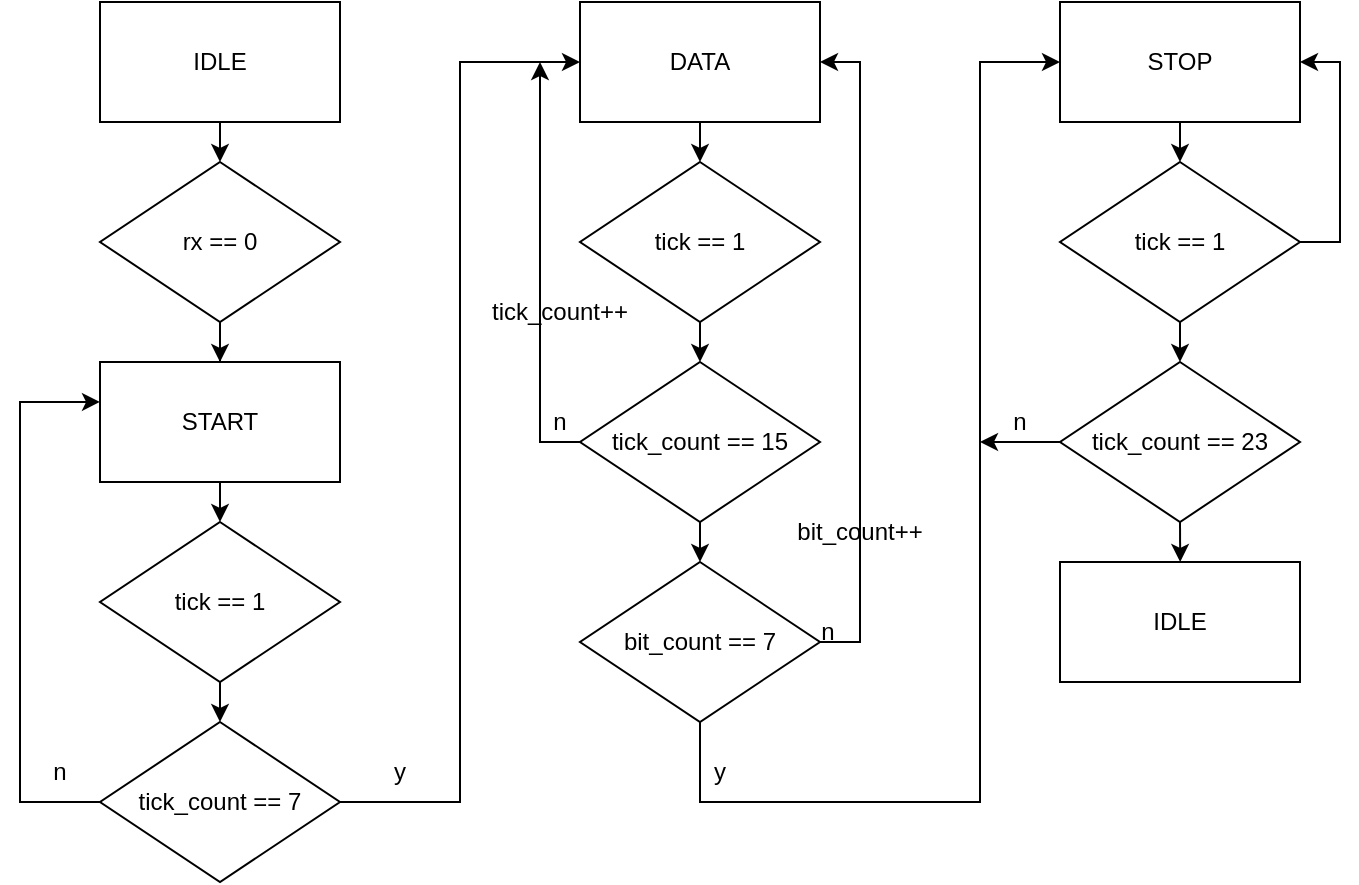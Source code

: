 <mxfile version="26.1.1">
  <diagram name="페이지-1" id="gwRaQ9T4LWKRDsWJ9TWn">
    <mxGraphModel dx="830" dy="453" grid="1" gridSize="10" guides="1" tooltips="1" connect="1" arrows="1" fold="1" page="1" pageScale="1" pageWidth="827" pageHeight="1169" math="0" shadow="0">
      <root>
        <mxCell id="0" />
        <mxCell id="1" parent="0" />
        <mxCell id="JCWeC_XJHGvj-H7VGImC-1" style="edgeStyle=orthogonalEdgeStyle;rounded=0;orthogonalLoop=1;jettySize=auto;html=1;exitX=0.5;exitY=1;exitDx=0;exitDy=0;entryX=0.5;entryY=0;entryDx=0;entryDy=0;" edge="1" parent="1" source="JCWeC_XJHGvj-H7VGImC-2" target="JCWeC_XJHGvj-H7VGImC-4">
          <mxGeometry relative="1" as="geometry" />
        </mxCell>
        <mxCell id="JCWeC_XJHGvj-H7VGImC-2" value="IDLE" style="rounded=0;whiteSpace=wrap;html=1;" vertex="1" parent="1">
          <mxGeometry x="80" y="80" width="120" height="60" as="geometry" />
        </mxCell>
        <mxCell id="JCWeC_XJHGvj-H7VGImC-3" style="edgeStyle=orthogonalEdgeStyle;rounded=0;orthogonalLoop=1;jettySize=auto;html=1;entryX=0.5;entryY=0;entryDx=0;entryDy=0;" edge="1" parent="1" source="JCWeC_XJHGvj-H7VGImC-4" target="JCWeC_XJHGvj-H7VGImC-6">
          <mxGeometry relative="1" as="geometry" />
        </mxCell>
        <mxCell id="JCWeC_XJHGvj-H7VGImC-4" value="rx == 0" style="rhombus;whiteSpace=wrap;html=1;" vertex="1" parent="1">
          <mxGeometry x="80" y="160" width="120" height="80" as="geometry" />
        </mxCell>
        <mxCell id="JCWeC_XJHGvj-H7VGImC-5" style="edgeStyle=orthogonalEdgeStyle;rounded=0;orthogonalLoop=1;jettySize=auto;html=1;exitX=0.5;exitY=1;exitDx=0;exitDy=0;entryX=0.5;entryY=0;entryDx=0;entryDy=0;" edge="1" parent="1" source="JCWeC_XJHGvj-H7VGImC-6" target="JCWeC_XJHGvj-H7VGImC-8">
          <mxGeometry relative="1" as="geometry" />
        </mxCell>
        <mxCell id="JCWeC_XJHGvj-H7VGImC-6" value="START" style="rounded=0;whiteSpace=wrap;html=1;" vertex="1" parent="1">
          <mxGeometry x="80" y="260" width="120" height="60" as="geometry" />
        </mxCell>
        <mxCell id="JCWeC_XJHGvj-H7VGImC-7" style="edgeStyle=orthogonalEdgeStyle;rounded=0;orthogonalLoop=1;jettySize=auto;html=1;exitX=0.5;exitY=1;exitDx=0;exitDy=0;entryX=0.5;entryY=0;entryDx=0;entryDy=0;" edge="1" parent="1" source="JCWeC_XJHGvj-H7VGImC-8" target="JCWeC_XJHGvj-H7VGImC-11">
          <mxGeometry relative="1" as="geometry" />
        </mxCell>
        <mxCell id="JCWeC_XJHGvj-H7VGImC-8" value="tick == 1" style="rhombus;whiteSpace=wrap;html=1;" vertex="1" parent="1">
          <mxGeometry x="80" y="340" width="120" height="80" as="geometry" />
        </mxCell>
        <mxCell id="JCWeC_XJHGvj-H7VGImC-9" style="edgeStyle=orthogonalEdgeStyle;rounded=0;orthogonalLoop=1;jettySize=auto;html=1;exitX=0;exitY=0.5;exitDx=0;exitDy=0;entryX=0;entryY=0.333;entryDx=0;entryDy=0;entryPerimeter=0;" edge="1" parent="1" source="JCWeC_XJHGvj-H7VGImC-11" target="JCWeC_XJHGvj-H7VGImC-6">
          <mxGeometry relative="1" as="geometry">
            <mxPoint x="60" y="280" as="targetPoint" />
            <Array as="points">
              <mxPoint x="40" y="480" />
              <mxPoint x="40" y="280" />
            </Array>
          </mxGeometry>
        </mxCell>
        <mxCell id="JCWeC_XJHGvj-H7VGImC-10" style="edgeStyle=orthogonalEdgeStyle;rounded=0;orthogonalLoop=1;jettySize=auto;html=1;exitX=1;exitY=0.5;exitDx=0;exitDy=0;entryX=0;entryY=0.5;entryDx=0;entryDy=0;" edge="1" parent="1" source="JCWeC_XJHGvj-H7VGImC-11" target="JCWeC_XJHGvj-H7VGImC-12">
          <mxGeometry relative="1" as="geometry" />
        </mxCell>
        <mxCell id="JCWeC_XJHGvj-H7VGImC-11" value="tick_count == 7" style="rhombus;whiteSpace=wrap;html=1;" vertex="1" parent="1">
          <mxGeometry x="80" y="440" width="120" height="80" as="geometry" />
        </mxCell>
        <mxCell id="JCWeC_XJHGvj-H7VGImC-12" value="DATA" style="rounded=0;whiteSpace=wrap;html=1;" vertex="1" parent="1">
          <mxGeometry x="320" y="80" width="120" height="60" as="geometry" />
        </mxCell>
        <mxCell id="JCWeC_XJHGvj-H7VGImC-13" value="n" style="text;html=1;align=center;verticalAlign=middle;whiteSpace=wrap;rounded=0;" vertex="1" parent="1">
          <mxGeometry x="30" y="450" width="60" height="30" as="geometry" />
        </mxCell>
        <mxCell id="JCWeC_XJHGvj-H7VGImC-14" style="edgeStyle=orthogonalEdgeStyle;rounded=0;orthogonalLoop=1;jettySize=auto;html=1;exitX=0.5;exitY=1;exitDx=0;exitDy=0;entryX=0.5;entryY=0;entryDx=0;entryDy=0;" edge="1" parent="1" target="JCWeC_XJHGvj-H7VGImC-16">
          <mxGeometry relative="1" as="geometry">
            <mxPoint x="380" y="140" as="sourcePoint" />
          </mxGeometry>
        </mxCell>
        <mxCell id="JCWeC_XJHGvj-H7VGImC-15" style="edgeStyle=orthogonalEdgeStyle;rounded=0;orthogonalLoop=1;jettySize=auto;html=1;exitX=0.5;exitY=1;exitDx=0;exitDy=0;entryX=0.5;entryY=0;entryDx=0;entryDy=0;" edge="1" parent="1" source="JCWeC_XJHGvj-H7VGImC-16" target="JCWeC_XJHGvj-H7VGImC-19">
          <mxGeometry relative="1" as="geometry" />
        </mxCell>
        <mxCell id="JCWeC_XJHGvj-H7VGImC-16" value="tick == 1" style="rhombus;whiteSpace=wrap;html=1;" vertex="1" parent="1">
          <mxGeometry x="320" y="160" width="120" height="80" as="geometry" />
        </mxCell>
        <mxCell id="JCWeC_XJHGvj-H7VGImC-17" style="edgeStyle=orthogonalEdgeStyle;rounded=0;orthogonalLoop=1;jettySize=auto;html=1;exitX=0;exitY=0.5;exitDx=0;exitDy=0;" edge="1" parent="1" source="JCWeC_XJHGvj-H7VGImC-19">
          <mxGeometry relative="1" as="geometry">
            <mxPoint x="300" y="110" as="targetPoint" />
          </mxGeometry>
        </mxCell>
        <mxCell id="JCWeC_XJHGvj-H7VGImC-18" style="edgeStyle=orthogonalEdgeStyle;rounded=0;orthogonalLoop=1;jettySize=auto;html=1;exitX=0.5;exitY=1;exitDx=0;exitDy=0;entryX=0.5;entryY=0;entryDx=0;entryDy=0;" edge="1" parent="1" source="JCWeC_XJHGvj-H7VGImC-19" target="JCWeC_XJHGvj-H7VGImC-22">
          <mxGeometry relative="1" as="geometry" />
        </mxCell>
        <mxCell id="JCWeC_XJHGvj-H7VGImC-19" value="tick_count == 15" style="rhombus;whiteSpace=wrap;html=1;" vertex="1" parent="1">
          <mxGeometry x="320" y="260" width="120" height="80" as="geometry" />
        </mxCell>
        <mxCell id="JCWeC_XJHGvj-H7VGImC-20" value="n" style="text;html=1;align=center;verticalAlign=middle;whiteSpace=wrap;rounded=0;" vertex="1" parent="1">
          <mxGeometry x="280" y="275" width="60" height="30" as="geometry" />
        </mxCell>
        <mxCell id="JCWeC_XJHGvj-H7VGImC-21" style="edgeStyle=orthogonalEdgeStyle;rounded=0;orthogonalLoop=1;jettySize=auto;html=1;exitX=1;exitY=0.5;exitDx=0;exitDy=0;entryX=1;entryY=0.5;entryDx=0;entryDy=0;" edge="1" parent="1" source="JCWeC_XJHGvj-H7VGImC-22" target="JCWeC_XJHGvj-H7VGImC-12">
          <mxGeometry relative="1" as="geometry">
            <mxPoint x="480" y="110" as="targetPoint" />
          </mxGeometry>
        </mxCell>
        <mxCell id="JCWeC_XJHGvj-H7VGImC-22" value="bit_count == 7" style="rhombus;whiteSpace=wrap;html=1;" vertex="1" parent="1">
          <mxGeometry x="320" y="360" width="120" height="80" as="geometry" />
        </mxCell>
        <mxCell id="JCWeC_XJHGvj-H7VGImC-23" value="n" style="text;html=1;align=center;verticalAlign=middle;whiteSpace=wrap;rounded=0;" vertex="1" parent="1">
          <mxGeometry x="414" y="380" width="60" height="30" as="geometry" />
        </mxCell>
        <mxCell id="JCWeC_XJHGvj-H7VGImC-24" style="edgeStyle=orthogonalEdgeStyle;rounded=0;orthogonalLoop=1;jettySize=auto;html=1;exitX=0.5;exitY=1;exitDx=0;exitDy=0;entryX=0.5;entryY=0;entryDx=0;entryDy=0;" edge="1" parent="1" source="JCWeC_XJHGvj-H7VGImC-25" target="JCWeC_XJHGvj-H7VGImC-29">
          <mxGeometry relative="1" as="geometry" />
        </mxCell>
        <mxCell id="JCWeC_XJHGvj-H7VGImC-25" value="STOP" style="rounded=0;whiteSpace=wrap;html=1;" vertex="1" parent="1">
          <mxGeometry x="560" y="80" width="120" height="60" as="geometry" />
        </mxCell>
        <mxCell id="JCWeC_XJHGvj-H7VGImC-26" value="" style="endArrow=classic;html=1;rounded=0;exitX=0.5;exitY=1;exitDx=0;exitDy=0;entryX=0;entryY=0.5;entryDx=0;entryDy=0;" edge="1" parent="1" source="JCWeC_XJHGvj-H7VGImC-22" target="JCWeC_XJHGvj-H7VGImC-25">
          <mxGeometry width="50" height="50" relative="1" as="geometry">
            <mxPoint x="440" y="490" as="sourcePoint" />
            <mxPoint x="520" y="110" as="targetPoint" />
            <Array as="points">
              <mxPoint x="380" y="480" />
              <mxPoint x="520" y="480" />
              <mxPoint x="520" y="110" />
            </Array>
          </mxGeometry>
        </mxCell>
        <mxCell id="JCWeC_XJHGvj-H7VGImC-27" style="edgeStyle=orthogonalEdgeStyle;rounded=0;orthogonalLoop=1;jettySize=auto;html=1;exitX=0.5;exitY=1;exitDx=0;exitDy=0;entryX=0.5;entryY=0;entryDx=0;entryDy=0;" edge="1" parent="1" source="JCWeC_XJHGvj-H7VGImC-29" target="JCWeC_XJHGvj-H7VGImC-32">
          <mxGeometry relative="1" as="geometry" />
        </mxCell>
        <mxCell id="JCWeC_XJHGvj-H7VGImC-28" style="edgeStyle=orthogonalEdgeStyle;rounded=0;orthogonalLoop=1;jettySize=auto;html=1;exitX=1;exitY=0.5;exitDx=0;exitDy=0;entryX=1;entryY=0.5;entryDx=0;entryDy=0;" edge="1" parent="1" source="JCWeC_XJHGvj-H7VGImC-29" target="JCWeC_XJHGvj-H7VGImC-25">
          <mxGeometry relative="1" as="geometry">
            <mxPoint x="710" y="110" as="targetPoint" />
          </mxGeometry>
        </mxCell>
        <mxCell id="JCWeC_XJHGvj-H7VGImC-29" value="tick == 1" style="rhombus;whiteSpace=wrap;html=1;" vertex="1" parent="1">
          <mxGeometry x="560" y="160" width="120" height="80" as="geometry" />
        </mxCell>
        <mxCell id="JCWeC_XJHGvj-H7VGImC-30" style="edgeStyle=orthogonalEdgeStyle;rounded=0;orthogonalLoop=1;jettySize=auto;html=1;exitX=0.5;exitY=1;exitDx=0;exitDy=0;" edge="1" parent="1" source="JCWeC_XJHGvj-H7VGImC-32">
          <mxGeometry relative="1" as="geometry">
            <mxPoint x="620.095" y="360" as="targetPoint" />
          </mxGeometry>
        </mxCell>
        <mxCell id="JCWeC_XJHGvj-H7VGImC-31" style="edgeStyle=orthogonalEdgeStyle;rounded=0;orthogonalLoop=1;jettySize=auto;html=1;exitX=0;exitY=0.5;exitDx=0;exitDy=0;" edge="1" parent="1" source="JCWeC_XJHGvj-H7VGImC-32">
          <mxGeometry relative="1" as="geometry">
            <mxPoint x="520" y="300" as="targetPoint" />
          </mxGeometry>
        </mxCell>
        <mxCell id="JCWeC_XJHGvj-H7VGImC-32" value="tick_count == 23" style="rhombus;whiteSpace=wrap;html=1;" vertex="1" parent="1">
          <mxGeometry x="560" y="260" width="120" height="80" as="geometry" />
        </mxCell>
        <mxCell id="JCWeC_XJHGvj-H7VGImC-33" value="IDLE" style="rounded=0;whiteSpace=wrap;html=1;" vertex="1" parent="1">
          <mxGeometry x="560" y="360" width="120" height="60" as="geometry" />
        </mxCell>
        <mxCell id="JCWeC_XJHGvj-H7VGImC-34" value="bit_count++" style="text;html=1;align=center;verticalAlign=middle;whiteSpace=wrap;rounded=0;" vertex="1" parent="1">
          <mxGeometry x="430" y="330" width="60" height="30" as="geometry" />
        </mxCell>
        <mxCell id="JCWeC_XJHGvj-H7VGImC-35" value="n" style="text;html=1;align=center;verticalAlign=middle;whiteSpace=wrap;rounded=0;" vertex="1" parent="1">
          <mxGeometry x="510" y="275" width="60" height="30" as="geometry" />
        </mxCell>
        <mxCell id="JCWeC_XJHGvj-H7VGImC-37" value="tick_count++" style="text;html=1;align=center;verticalAlign=middle;whiteSpace=wrap;rounded=0;" vertex="1" parent="1">
          <mxGeometry x="280" y="220" width="60" height="30" as="geometry" />
        </mxCell>
        <mxCell id="JCWeC_XJHGvj-H7VGImC-38" value="y" style="text;html=1;align=center;verticalAlign=middle;whiteSpace=wrap;rounded=0;" vertex="1" parent="1">
          <mxGeometry x="200" y="450" width="60" height="30" as="geometry" />
        </mxCell>
        <mxCell id="JCWeC_XJHGvj-H7VGImC-40" value="y" style="text;html=1;align=center;verticalAlign=middle;whiteSpace=wrap;rounded=0;" vertex="1" parent="1">
          <mxGeometry x="360" y="450" width="60" height="30" as="geometry" />
        </mxCell>
      </root>
    </mxGraphModel>
  </diagram>
</mxfile>
